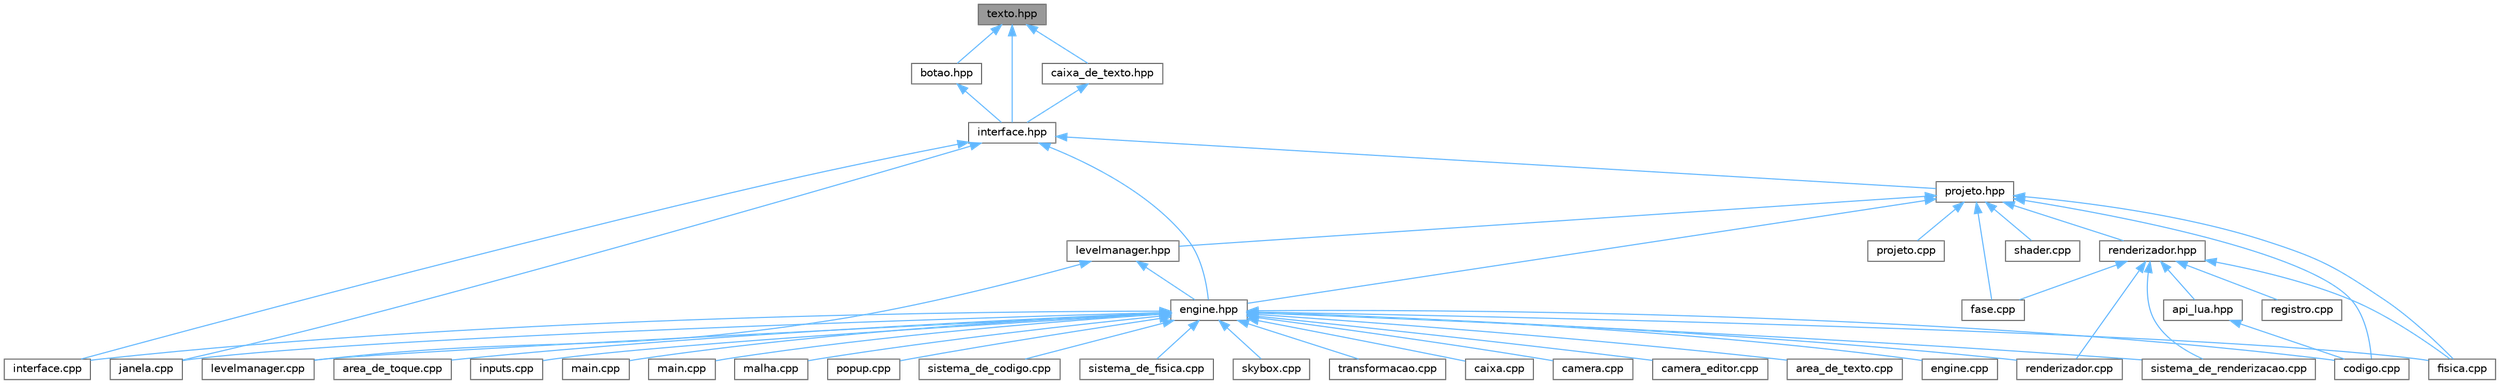digraph "texto.hpp"
{
 // LATEX_PDF_SIZE
  bgcolor="transparent";
  edge [fontname=Helvetica,fontsize=10,labelfontname=Helvetica,labelfontsize=10];
  node [fontname=Helvetica,fontsize=10,shape=box,height=0.2,width=0.4];
  Node1 [id="Node000001",label="texto.hpp",height=0.2,width=0.4,color="gray40", fillcolor="grey60", style="filled", fontcolor="black",tooltip=" "];
  Node1 -> Node2 [id="edge1_Node000001_Node000002",dir="back",color="steelblue1",style="solid",tooltip=" "];
  Node2 [id="Node000002",label="botao.hpp",height=0.2,width=0.4,color="grey40", fillcolor="white", style="filled",URL="$botao_8hpp.html",tooltip=" "];
  Node2 -> Node3 [id="edge2_Node000002_Node000003",dir="back",color="steelblue1",style="solid",tooltip=" "];
  Node3 [id="Node000003",label="interface.hpp",height=0.2,width=0.4,color="grey40", fillcolor="white", style="filled",URL="$interface_8hpp_source.html",tooltip=" "];
  Node3 -> Node4 [id="edge3_Node000003_Node000004",dir="back",color="steelblue1",style="solid",tooltip=" "];
  Node4 [id="Node000004",label="engine.hpp",height=0.2,width=0.4,color="grey40", fillcolor="white", style="filled",URL="$engine_8hpp.html",tooltip=" "];
  Node4 -> Node5 [id="edge4_Node000004_Node000005",dir="back",color="steelblue1",style="solid",tooltip=" "];
  Node5 [id="Node000005",label="area_de_texto.cpp",height=0.2,width=0.4,color="grey40", fillcolor="white", style="filled",URL="$area__de__texto_8cpp.html",tooltip=" "];
  Node4 -> Node6 [id="edge5_Node000004_Node000006",dir="back",color="steelblue1",style="solid",tooltip=" "];
  Node6 [id="Node000006",label="area_de_toque.cpp",height=0.2,width=0.4,color="grey40", fillcolor="white", style="filled",URL="$area__de__toque_8cpp.html",tooltip=" "];
  Node4 -> Node7 [id="edge6_Node000004_Node000007",dir="back",color="steelblue1",style="solid",tooltip=" "];
  Node7 [id="Node000007",label="caixa.cpp",height=0.2,width=0.4,color="grey40", fillcolor="white", style="filled",URL="$caixa_8cpp.html",tooltip=" "];
  Node4 -> Node8 [id="edge7_Node000004_Node000008",dir="back",color="steelblue1",style="solid",tooltip=" "];
  Node8 [id="Node000008",label="camera.cpp",height=0.2,width=0.4,color="grey40", fillcolor="white", style="filled",URL="$camera_8cpp.html",tooltip=" "];
  Node4 -> Node9 [id="edge8_Node000004_Node000009",dir="back",color="steelblue1",style="solid",tooltip=" "];
  Node9 [id="Node000009",label="camera_editor.cpp",height=0.2,width=0.4,color="grey40", fillcolor="white", style="filled",URL="$camera__editor_8cpp.html",tooltip=" "];
  Node4 -> Node10 [id="edge9_Node000004_Node000010",dir="back",color="steelblue1",style="solid",tooltip=" "];
  Node10 [id="Node000010",label="codigo.cpp",height=0.2,width=0.4,color="grey40", fillcolor="white", style="filled",URL="$codigo_8cpp.html",tooltip=" "];
  Node4 -> Node11 [id="edge10_Node000004_Node000011",dir="back",color="steelblue1",style="solid",tooltip=" "];
  Node11 [id="Node000011",label="engine.cpp",height=0.2,width=0.4,color="grey40", fillcolor="white", style="filled",URL="$engine_8cpp.html",tooltip=" "];
  Node4 -> Node12 [id="edge11_Node000004_Node000012",dir="back",color="steelblue1",style="solid",tooltip=" "];
  Node12 [id="Node000012",label="fisica.cpp",height=0.2,width=0.4,color="grey40", fillcolor="white", style="filled",URL="$fisica_8cpp.html",tooltip=" "];
  Node4 -> Node13 [id="edge12_Node000004_Node000013",dir="back",color="steelblue1",style="solid",tooltip=" "];
  Node13 [id="Node000013",label="inputs.cpp",height=0.2,width=0.4,color="grey40", fillcolor="white", style="filled",URL="$inputs_8cpp.html",tooltip=" "];
  Node4 -> Node14 [id="edge13_Node000004_Node000014",dir="back",color="steelblue1",style="solid",tooltip=" "];
  Node14 [id="Node000014",label="interface.cpp",height=0.2,width=0.4,color="grey40", fillcolor="white", style="filled",URL="$interface_8cpp.html",tooltip=" "];
  Node4 -> Node15 [id="edge14_Node000004_Node000015",dir="back",color="steelblue1",style="solid",tooltip=" "];
  Node15 [id="Node000015",label="janela.cpp",height=0.2,width=0.4,color="grey40", fillcolor="white", style="filled",URL="$janela_8cpp.html",tooltip=" "];
  Node4 -> Node16 [id="edge15_Node000004_Node000016",dir="back",color="steelblue1",style="solid",tooltip=" "];
  Node16 [id="Node000016",label="levelmanager.cpp",height=0.2,width=0.4,color="grey40", fillcolor="white", style="filled",URL="$levelmanager_8cpp.html",tooltip=" "];
  Node4 -> Node17 [id="edge16_Node000004_Node000017",dir="back",color="steelblue1",style="solid",tooltip=" "];
  Node17 [id="Node000017",label="main.cpp",height=0.2,width=0.4,color="grey40", fillcolor="white", style="filled",URL="$editor_2src_2main_8cpp.html",tooltip=" "];
  Node4 -> Node18 [id="edge17_Node000004_Node000018",dir="back",color="steelblue1",style="solid",tooltip=" "];
  Node18 [id="Node000018",label="main.cpp",height=0.2,width=0.4,color="grey40", fillcolor="white", style="filled",URL="$runtime_2src_2main_8cpp.html",tooltip=" "];
  Node4 -> Node19 [id="edge18_Node000004_Node000019",dir="back",color="steelblue1",style="solid",tooltip=" "];
  Node19 [id="Node000019",label="malha.cpp",height=0.2,width=0.4,color="grey40", fillcolor="white", style="filled",URL="$malha_8cpp.html",tooltip=" "];
  Node4 -> Node20 [id="edge19_Node000004_Node000020",dir="back",color="steelblue1",style="solid",tooltip=" "];
  Node20 [id="Node000020",label="popup.cpp",height=0.2,width=0.4,color="grey40", fillcolor="white", style="filled",URL="$popup_8cpp.html",tooltip=" "];
  Node4 -> Node21 [id="edge20_Node000004_Node000021",dir="back",color="steelblue1",style="solid",tooltip=" "];
  Node21 [id="Node000021",label="renderizador.cpp",height=0.2,width=0.4,color="grey40", fillcolor="white", style="filled",URL="$renderizador_8cpp.html",tooltip=" "];
  Node4 -> Node22 [id="edge21_Node000004_Node000022",dir="back",color="steelblue1",style="solid",tooltip=" "];
  Node22 [id="Node000022",label="sistema_de_codigo.cpp",height=0.2,width=0.4,color="grey40", fillcolor="white", style="filled",URL="$sistema__de__codigo_8cpp.html",tooltip=" "];
  Node4 -> Node23 [id="edge22_Node000004_Node000023",dir="back",color="steelblue1",style="solid",tooltip=" "];
  Node23 [id="Node000023",label="sistema_de_fisica.cpp",height=0.2,width=0.4,color="grey40", fillcolor="white", style="filled",URL="$sistema__de__fisica_8cpp.html",tooltip=" "];
  Node4 -> Node24 [id="edge23_Node000004_Node000024",dir="back",color="steelblue1",style="solid",tooltip=" "];
  Node24 [id="Node000024",label="sistema_de_renderizacao.cpp",height=0.2,width=0.4,color="grey40", fillcolor="white", style="filled",URL="$sistema__de__renderizacao_8cpp.html",tooltip=" "];
  Node4 -> Node25 [id="edge24_Node000004_Node000025",dir="back",color="steelblue1",style="solid",tooltip=" "];
  Node25 [id="Node000025",label="skybox.cpp",height=0.2,width=0.4,color="grey40", fillcolor="white", style="filled",URL="$skybox_8cpp.html",tooltip=" "];
  Node4 -> Node26 [id="edge25_Node000004_Node000026",dir="back",color="steelblue1",style="solid",tooltip=" "];
  Node26 [id="Node000026",label="transformacao.cpp",height=0.2,width=0.4,color="grey40", fillcolor="white", style="filled",URL="$transformacao_8cpp.html",tooltip=" "];
  Node3 -> Node14 [id="edge26_Node000003_Node000014",dir="back",color="steelblue1",style="solid",tooltip=" "];
  Node3 -> Node15 [id="edge27_Node000003_Node000015",dir="back",color="steelblue1",style="solid",tooltip=" "];
  Node3 -> Node27 [id="edge28_Node000003_Node000027",dir="back",color="steelblue1",style="solid",tooltip=" "];
  Node27 [id="Node000027",label="projeto.hpp",height=0.2,width=0.4,color="grey40", fillcolor="white", style="filled",URL="$projeto_8hpp.html",tooltip="Classe projeto."];
  Node27 -> Node10 [id="edge29_Node000027_Node000010",dir="back",color="steelblue1",style="solid",tooltip=" "];
  Node27 -> Node4 [id="edge30_Node000027_Node000004",dir="back",color="steelblue1",style="solid",tooltip=" "];
  Node27 -> Node28 [id="edge31_Node000027_Node000028",dir="back",color="steelblue1",style="solid",tooltip=" "];
  Node28 [id="Node000028",label="fase.cpp",height=0.2,width=0.4,color="grey40", fillcolor="white", style="filled",URL="$fase_8cpp.html",tooltip=" "];
  Node27 -> Node12 [id="edge32_Node000027_Node000012",dir="back",color="steelblue1",style="solid",tooltip=" "];
  Node27 -> Node29 [id="edge33_Node000027_Node000029",dir="back",color="steelblue1",style="solid",tooltip=" "];
  Node29 [id="Node000029",label="levelmanager.hpp",height=0.2,width=0.4,color="grey40", fillcolor="white", style="filled",URL="$levelmanager_8hpp.html",tooltip="Gerencia as fases."];
  Node29 -> Node4 [id="edge34_Node000029_Node000004",dir="back",color="steelblue1",style="solid",tooltip=" "];
  Node29 -> Node16 [id="edge35_Node000029_Node000016",dir="back",color="steelblue1",style="solid",tooltip=" "];
  Node27 -> Node30 [id="edge36_Node000027_Node000030",dir="back",color="steelblue1",style="solid",tooltip=" "];
  Node30 [id="Node000030",label="projeto.cpp",height=0.2,width=0.4,color="grey40", fillcolor="white", style="filled",URL="$projeto_8cpp.html",tooltip=" "];
  Node27 -> Node31 [id="edge37_Node000027_Node000031",dir="back",color="steelblue1",style="solid",tooltip=" "];
  Node31 [id="Node000031",label="renderizador.hpp",height=0.2,width=0.4,color="grey40", fillcolor="white", style="filled",URL="$renderizador_8hpp.html",tooltip=" "];
  Node31 -> Node32 [id="edge38_Node000031_Node000032",dir="back",color="steelblue1",style="solid",tooltip=" "];
  Node32 [id="Node000032",label="api_lua.hpp",height=0.2,width=0.4,color="grey40", fillcolor="white", style="filled",URL="$api__lua_8hpp.html",tooltip=" "];
  Node32 -> Node10 [id="edge39_Node000032_Node000010",dir="back",color="steelblue1",style="solid",tooltip=" "];
  Node31 -> Node28 [id="edge40_Node000031_Node000028",dir="back",color="steelblue1",style="solid",tooltip=" "];
  Node31 -> Node12 [id="edge41_Node000031_Node000012",dir="back",color="steelblue1",style="solid",tooltip=" "];
  Node31 -> Node33 [id="edge42_Node000031_Node000033",dir="back",color="steelblue1",style="solid",tooltip=" "];
  Node33 [id="Node000033",label="registro.cpp",height=0.2,width=0.4,color="grey40", fillcolor="white", style="filled",URL="$registro_8cpp.html",tooltip=" "];
  Node31 -> Node21 [id="edge43_Node000031_Node000021",dir="back",color="steelblue1",style="solid",tooltip=" "];
  Node31 -> Node24 [id="edge44_Node000031_Node000024",dir="back",color="steelblue1",style="solid",tooltip=" "];
  Node27 -> Node34 [id="edge45_Node000027_Node000034",dir="back",color="steelblue1",style="solid",tooltip=" "];
  Node34 [id="Node000034",label="shader.cpp",height=0.2,width=0.4,color="grey40", fillcolor="white", style="filled",URL="$shader_8cpp.html",tooltip=" "];
  Node1 -> Node35 [id="edge46_Node000001_Node000035",dir="back",color="steelblue1",style="solid",tooltip=" "];
  Node35 [id="Node000035",label="caixa_de_texto.hpp",height=0.2,width=0.4,color="grey40", fillcolor="white", style="filled",URL="$caixa__de__texto_8hpp.html",tooltip=" "];
  Node35 -> Node3 [id="edge47_Node000035_Node000003",dir="back",color="steelblue1",style="solid",tooltip=" "];
  Node1 -> Node3 [id="edge48_Node000001_Node000003",dir="back",color="steelblue1",style="solid",tooltip=" "];
}

